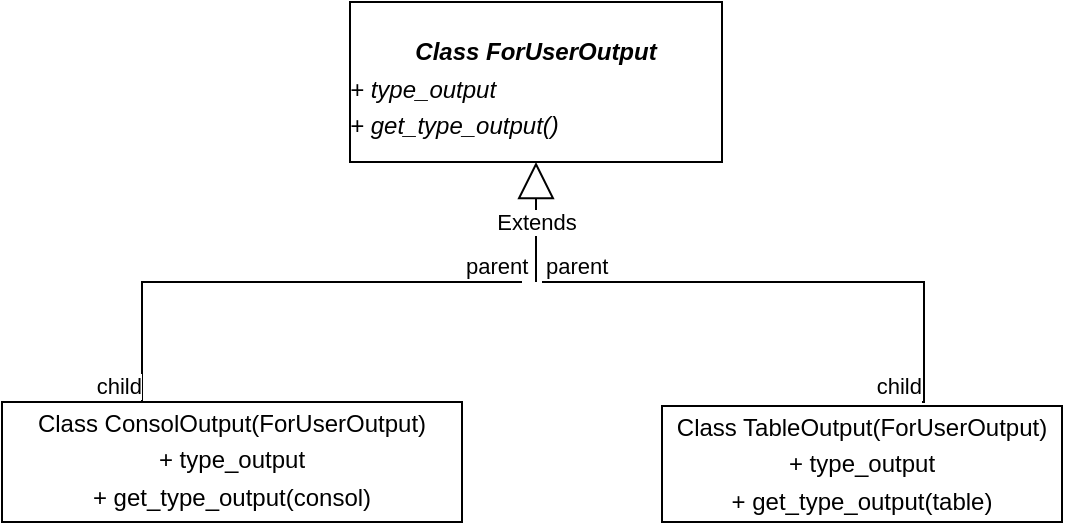 <mxfile version="22.1.16" type="github">
  <diagram name="Страница — 1" id="HwZMOI3E_ZsHrhfsVW5a">
    <mxGraphModel dx="794" dy="412" grid="1" gridSize="10" guides="1" tooltips="1" connect="1" arrows="1" fold="1" page="1" pageScale="1" pageWidth="827" pageHeight="1169" math="0" shadow="0">
      <root>
        <object label="" Class="ForUserOutput" id="0">
          <mxCell />
        </object>
        <mxCell id="1" parent="0" />
        <UserObject label="&lt;p style=&quot;margin:0px;margin-top:4px;text-align:center;&quot;&gt;&lt;br&gt;&lt;b&gt;Class ForUserOutput&lt;/b&gt;&lt;/p&gt;&lt;p style=&quot;text-align: left; margin: 4px 0px 0px;&quot;&gt;+ type_output&lt;/p&gt;&lt;p style=&quot;text-align: left; margin: 4px 0px 0px;&quot;&gt;+ get_type_output()&lt;/p&gt;&lt;p style=&quot;margin:0px;margin-top:4px;text-align:center;&quot;&gt;&lt;b&gt;&lt;br&gt;&lt;/b&gt;&lt;/p&gt;" tooltip="ForUserOutput" id="h4rz5uWC_36sq37xX0iJ-5">
          <mxCell style="verticalAlign=middle;align=center;overflow=fill;fontSize=12;fontFamily=Helvetica;html=1;whiteSpace=wrap;fontStyle=2;labelPosition=center;verticalLabelPosition=middle;" vertex="1" parent="1">
            <mxGeometry x="344" y="20" width="186" height="80" as="geometry" />
          </mxCell>
        </UserObject>
        <mxCell id="h4rz5uWC_36sq37xX0iJ-6" value="Extends" style="endArrow=block;endSize=16;endFill=0;html=1;rounded=0;entryX=0.5;entryY=1;entryDx=0;entryDy=0;" edge="1" parent="1" target="h4rz5uWC_36sq37xX0iJ-5">
          <mxGeometry width="160" relative="1" as="geometry">
            <mxPoint x="437" y="160" as="sourcePoint" />
            <mxPoint x="490" y="190" as="targetPoint" />
          </mxGeometry>
        </mxCell>
        <mxCell id="h4rz5uWC_36sq37xX0iJ-9" value="" style="endArrow=none;html=1;edgeStyle=orthogonalEdgeStyle;rounded=0;" edge="1" parent="1">
          <mxGeometry relative="1" as="geometry">
            <mxPoint x="440" y="160" as="sourcePoint" />
            <mxPoint x="630" y="220" as="targetPoint" />
            <Array as="points">
              <mxPoint x="631" y="160" />
            </Array>
          </mxGeometry>
        </mxCell>
        <mxCell id="h4rz5uWC_36sq37xX0iJ-10" value="parent" style="edgeLabel;resizable=0;html=1;align=left;verticalAlign=bottom;" connectable="0" vertex="1" parent="h4rz5uWC_36sq37xX0iJ-9">
          <mxGeometry x="-1" relative="1" as="geometry" />
        </mxCell>
        <mxCell id="h4rz5uWC_36sq37xX0iJ-11" value="child" style="edgeLabel;resizable=0;html=1;align=right;verticalAlign=bottom;" connectable="0" vertex="1" parent="h4rz5uWC_36sq37xX0iJ-9">
          <mxGeometry x="1" relative="1" as="geometry" />
        </mxCell>
        <mxCell id="h4rz5uWC_36sq37xX0iJ-12" value="" style="endArrow=none;html=1;edgeStyle=orthogonalEdgeStyle;rounded=0;" edge="1" parent="1">
          <mxGeometry relative="1" as="geometry">
            <mxPoint x="430" y="160" as="sourcePoint" />
            <mxPoint x="240" y="220" as="targetPoint" />
            <Array as="points">
              <mxPoint x="400" y="160" />
              <mxPoint x="400" y="160" />
            </Array>
          </mxGeometry>
        </mxCell>
        <mxCell id="h4rz5uWC_36sq37xX0iJ-13" value="parent" style="edgeLabel;resizable=0;html=1;align=left;verticalAlign=bottom;" connectable="0" vertex="1" parent="h4rz5uWC_36sq37xX0iJ-12">
          <mxGeometry x="-1" relative="1" as="geometry">
            <mxPoint x="-30" as="offset" />
          </mxGeometry>
        </mxCell>
        <mxCell id="h4rz5uWC_36sq37xX0iJ-14" value="child" style="edgeLabel;resizable=0;html=1;align=right;verticalAlign=bottom;" connectable="0" vertex="1" parent="h4rz5uWC_36sq37xX0iJ-12">
          <mxGeometry x="1" relative="1" as="geometry" />
        </mxCell>
        <mxCell id="h4rz5uWC_36sq37xX0iJ-15" value="&lt;p style=&quot;margin:0px;margin-top:4px;text-align:center;&quot;&gt;Class ConsolOutput(ForUserOutput)&lt;/p&gt;&lt;p style=&quot;margin:0px;margin-top:4px;text-align:center;&quot;&gt;+ type_output&lt;/p&gt;&lt;p style=&quot;margin:0px;margin-top:4px;text-align:center;&quot;&gt;+ get_type_output(consol)&lt;/p&gt;" style="verticalAlign=top;align=left;overflow=fill;fontSize=12;fontFamily=Helvetica;html=1;whiteSpace=wrap;" vertex="1" parent="1">
          <mxGeometry x="170" y="220" width="230" height="60" as="geometry" />
        </mxCell>
        <mxCell id="h4rz5uWC_36sq37xX0iJ-16" value="&lt;p style=&quot;margin:0px;margin-top:4px;text-align:center;&quot;&gt;Class TableOutput(ForUserOutput)&lt;/p&gt;&lt;p style=&quot;margin:0px;margin-top:4px;text-align:center;&quot;&gt;+ type_output&lt;/p&gt;&lt;p style=&quot;margin:0px;margin-top:4px;text-align:center;&quot;&gt;+ get_type_output(table)&lt;/p&gt;" style="verticalAlign=top;align=left;overflow=fill;fontSize=12;fontFamily=Helvetica;html=1;whiteSpace=wrap;" vertex="1" parent="1">
          <mxGeometry x="500" y="222" width="200" height="58" as="geometry" />
        </mxCell>
      </root>
    </mxGraphModel>
  </diagram>
</mxfile>
